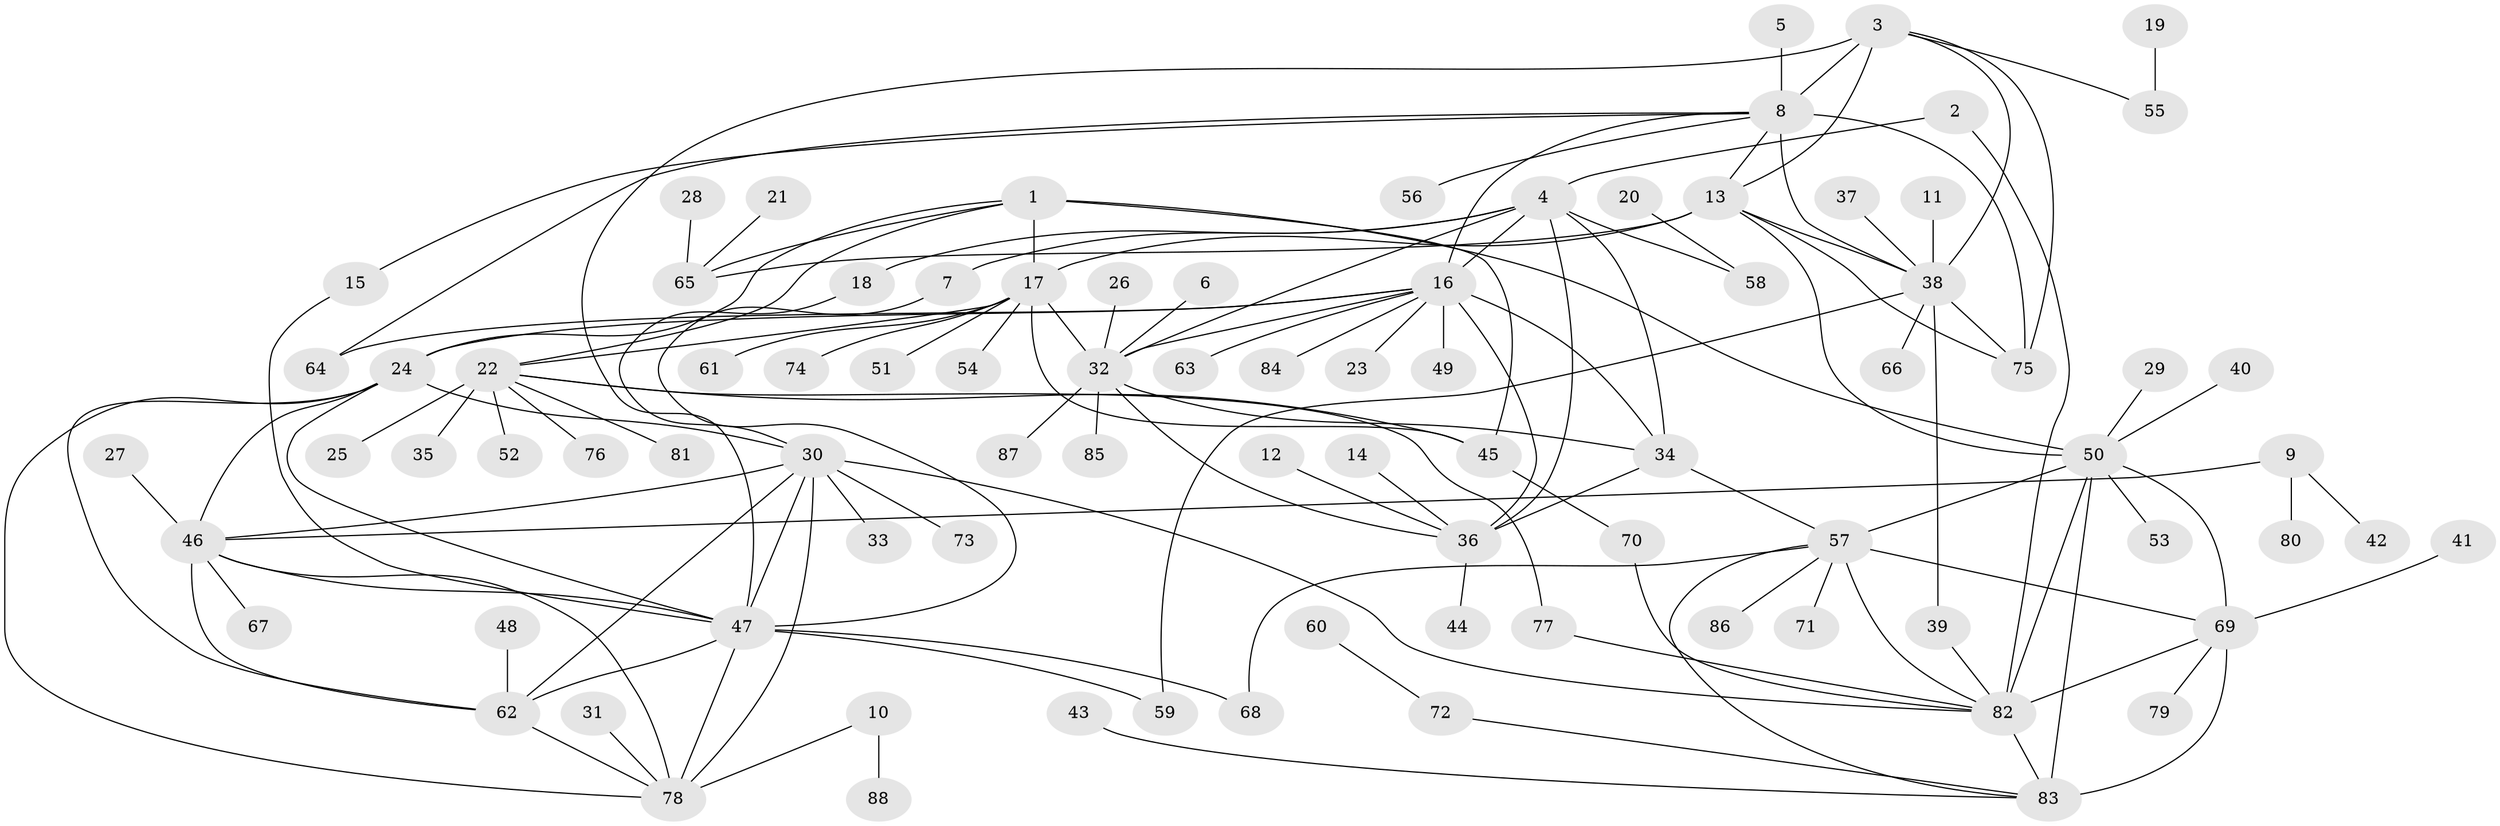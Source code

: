 // original degree distribution, {9: 0.04827586206896552, 14: 0.006896551724137931, 8: 0.041379310344827586, 10: 0.04827586206896552, 7: 0.013793103448275862, 6: 0.034482758620689655, 13: 0.013793103448275862, 11: 0.020689655172413793, 12: 0.020689655172413793, 1: 0.5793103448275863, 2: 0.14482758620689656, 3: 0.027586206896551724}
// Generated by graph-tools (version 1.1) at 2025/37/03/04/25 23:37:48]
// undirected, 88 vertices, 135 edges
graph export_dot {
  node [color=gray90,style=filled];
  1;
  2;
  3;
  4;
  5;
  6;
  7;
  8;
  9;
  10;
  11;
  12;
  13;
  14;
  15;
  16;
  17;
  18;
  19;
  20;
  21;
  22;
  23;
  24;
  25;
  26;
  27;
  28;
  29;
  30;
  31;
  32;
  33;
  34;
  35;
  36;
  37;
  38;
  39;
  40;
  41;
  42;
  43;
  44;
  45;
  46;
  47;
  48;
  49;
  50;
  51;
  52;
  53;
  54;
  55;
  56;
  57;
  58;
  59;
  60;
  61;
  62;
  63;
  64;
  65;
  66;
  67;
  68;
  69;
  70;
  71;
  72;
  73;
  74;
  75;
  76;
  77;
  78;
  79;
  80;
  81;
  82;
  83;
  84;
  85;
  86;
  87;
  88;
  1 -- 17 [weight=2.0];
  1 -- 22 [weight=4.0];
  1 -- 24 [weight=1.0];
  1 -- 45 [weight=4.0];
  1 -- 50 [weight=1.0];
  1 -- 65 [weight=1.0];
  2 -- 4 [weight=1.0];
  2 -- 82 [weight=1.0];
  3 -- 8 [weight=2.0];
  3 -- 13 [weight=1.0];
  3 -- 38 [weight=1.0];
  3 -- 47 [weight=1.0];
  3 -- 55 [weight=1.0];
  3 -- 75 [weight=2.0];
  4 -- 7 [weight=1.0];
  4 -- 16 [weight=2.0];
  4 -- 18 [weight=1.0];
  4 -- 32 [weight=1.0];
  4 -- 34 [weight=1.0];
  4 -- 36 [weight=2.0];
  4 -- 58 [weight=1.0];
  5 -- 8 [weight=1.0];
  6 -- 32 [weight=1.0];
  7 -- 47 [weight=1.0];
  8 -- 13 [weight=2.0];
  8 -- 15 [weight=1.0];
  8 -- 16 [weight=1.0];
  8 -- 38 [weight=2.0];
  8 -- 56 [weight=1.0];
  8 -- 64 [weight=1.0];
  8 -- 75 [weight=4.0];
  9 -- 42 [weight=1.0];
  9 -- 46 [weight=1.0];
  9 -- 80 [weight=1.0];
  10 -- 78 [weight=1.0];
  10 -- 88 [weight=1.0];
  11 -- 38 [weight=1.0];
  12 -- 36 [weight=1.0];
  13 -- 17 [weight=1.0];
  13 -- 38 [weight=1.0];
  13 -- 50 [weight=1.0];
  13 -- 65 [weight=1.0];
  13 -- 75 [weight=2.0];
  14 -- 36 [weight=1.0];
  15 -- 47 [weight=1.0];
  16 -- 23 [weight=1.0];
  16 -- 24 [weight=1.0];
  16 -- 32 [weight=2.0];
  16 -- 34 [weight=2.0];
  16 -- 36 [weight=4.0];
  16 -- 49 [weight=1.0];
  16 -- 63 [weight=1.0];
  16 -- 64 [weight=1.0];
  16 -- 84 [weight=1.0];
  17 -- 22 [weight=2.0];
  17 -- 32 [weight=1.0];
  17 -- 45 [weight=2.0];
  17 -- 51 [weight=1.0];
  17 -- 54 [weight=1.0];
  17 -- 61 [weight=1.0];
  17 -- 74 [weight=1.0];
  18 -- 30 [weight=1.0];
  19 -- 55 [weight=1.0];
  20 -- 58 [weight=1.0];
  21 -- 65 [weight=1.0];
  22 -- 25 [weight=1.0];
  22 -- 35 [weight=1.0];
  22 -- 45 [weight=4.0];
  22 -- 52 [weight=1.0];
  22 -- 76 [weight=1.0];
  22 -- 77 [weight=1.0];
  22 -- 81 [weight=1.0];
  24 -- 30 [weight=2.0];
  24 -- 46 [weight=1.0];
  24 -- 47 [weight=1.0];
  24 -- 62 [weight=1.0];
  24 -- 78 [weight=1.0];
  26 -- 32 [weight=1.0];
  27 -- 46 [weight=1.0];
  28 -- 65 [weight=1.0];
  29 -- 50 [weight=1.0];
  30 -- 33 [weight=1.0];
  30 -- 46 [weight=2.0];
  30 -- 47 [weight=2.0];
  30 -- 62 [weight=2.0];
  30 -- 73 [weight=1.0];
  30 -- 78 [weight=2.0];
  30 -- 82 [weight=1.0];
  31 -- 78 [weight=1.0];
  32 -- 34 [weight=1.0];
  32 -- 36 [weight=2.0];
  32 -- 85 [weight=1.0];
  32 -- 87 [weight=1.0];
  34 -- 36 [weight=2.0];
  34 -- 57 [weight=1.0];
  36 -- 44 [weight=1.0];
  37 -- 38 [weight=1.0];
  38 -- 39 [weight=1.0];
  38 -- 59 [weight=1.0];
  38 -- 66 [weight=1.0];
  38 -- 75 [weight=2.0];
  39 -- 82 [weight=1.0];
  40 -- 50 [weight=1.0];
  41 -- 69 [weight=1.0];
  43 -- 83 [weight=1.0];
  45 -- 70 [weight=1.0];
  46 -- 47 [weight=1.0];
  46 -- 62 [weight=1.0];
  46 -- 67 [weight=1.0];
  46 -- 78 [weight=1.0];
  47 -- 59 [weight=1.0];
  47 -- 62 [weight=1.0];
  47 -- 68 [weight=1.0];
  47 -- 78 [weight=1.0];
  48 -- 62 [weight=1.0];
  50 -- 53 [weight=1.0];
  50 -- 57 [weight=3.0];
  50 -- 69 [weight=3.0];
  50 -- 82 [weight=3.0];
  50 -- 83 [weight=3.0];
  57 -- 68 [weight=1.0];
  57 -- 69 [weight=1.0];
  57 -- 71 [weight=1.0];
  57 -- 82 [weight=1.0];
  57 -- 83 [weight=1.0];
  57 -- 86 [weight=1.0];
  60 -- 72 [weight=1.0];
  62 -- 78 [weight=1.0];
  69 -- 79 [weight=1.0];
  69 -- 82 [weight=1.0];
  69 -- 83 [weight=1.0];
  70 -- 82 [weight=1.0];
  72 -- 83 [weight=1.0];
  77 -- 82 [weight=1.0];
  82 -- 83 [weight=1.0];
}

